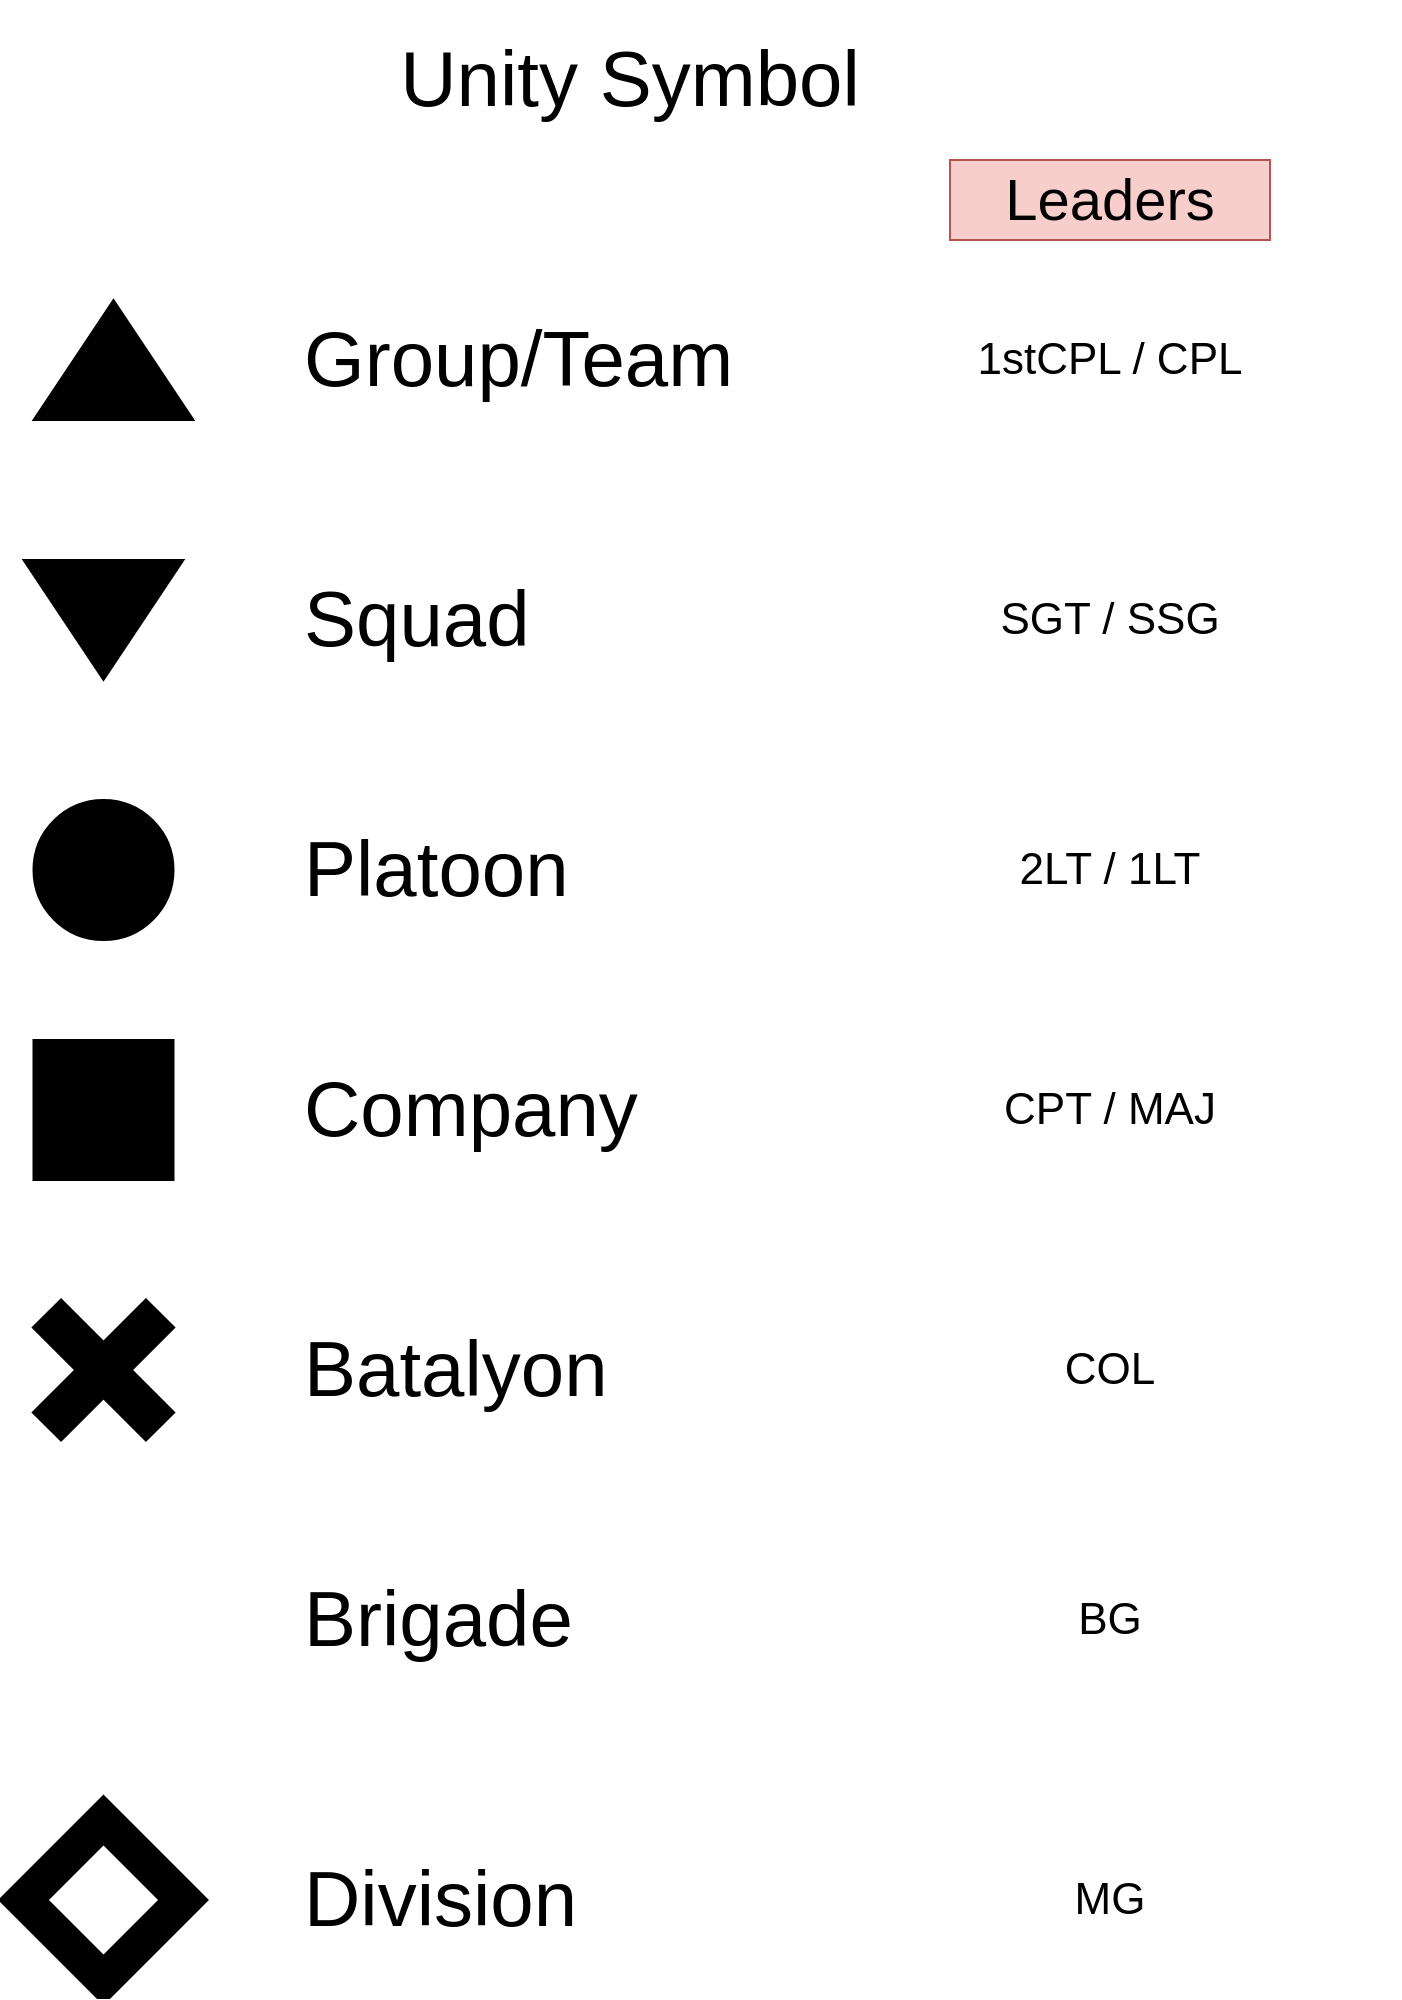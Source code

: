 <mxfile version="14.6.13" type="device"><diagram id="jJarggIUz6Y66CsbUW9i" name="Page-1"><mxGraphModel dx="1704" dy="1008" grid="1" gridSize="10" guides="1" tooltips="1" connect="1" arrows="1" fold="1" page="1" pageScale="1" pageWidth="850" pageHeight="1100" math="0" shadow="0"><root><mxCell id="0"/><mxCell id="1" parent="0"/><mxCell id="T3k8OEskii_s5wLr8jcT-1" value="" style="triangle;whiteSpace=wrap;html=1;rotation=-90;fillColor=#000000;" vertex="1" parent="1"><mxGeometry x="136.75" y="180" width="60" height="80" as="geometry"/></mxCell><mxCell id="T3k8OEskii_s5wLr8jcT-2" value="" style="triangle;whiteSpace=wrap;html=1;rotation=90;fillColor=#000000;" vertex="1" parent="1"><mxGeometry x="131.75" y="310" width="60" height="80" as="geometry"/></mxCell><mxCell id="T3k8OEskii_s5wLr8jcT-3" value="" style="ellipse;whiteSpace=wrap;html=1;aspect=fixed;fillColor=#000000;" vertex="1" parent="1"><mxGeometry x="126.75" y="440" width="70" height="70" as="geometry"/></mxCell><mxCell id="T3k8OEskii_s5wLr8jcT-4" value="" style="whiteSpace=wrap;html=1;aspect=fixed;fillColor=#000000;" vertex="1" parent="1"><mxGeometry x="126.75" y="560" width="70" height="70" as="geometry"/></mxCell><mxCell id="T3k8OEskii_s5wLr8jcT-5" value="" style="shape=image;verticalLabelPosition=bottom;labelBackgroundColor=#ffffff;verticalAlign=top;aspect=fixed;imageAspect=0;image=https://upload.wikimedia.org/wikipedia/commons/b/bf/A_Black_Star.png;" vertex="1" parent="1"><mxGeometry x="110" y="805" width="103.5" height="90" as="geometry"/></mxCell><mxCell id="T3k8OEskii_s5wLr8jcT-6" value="" style="rounded=0;whiteSpace=wrap;html=1;fillColor=#000000;rotation=-45;" vertex="1" parent="1"><mxGeometry x="121.75" y="715" width="80" height="20" as="geometry"/></mxCell><mxCell id="T3k8OEskii_s5wLr8jcT-7" value="" style="rounded=0;whiteSpace=wrap;html=1;fillColor=#000000;rotation=45;" vertex="1" parent="1"><mxGeometry x="121.75" y="715" width="80" height="20" as="geometry"/></mxCell><mxCell id="T3k8OEskii_s5wLr8jcT-10" value="" style="rhombus;whiteSpace=wrap;html=1;fillColor=none;strokeWidth=18;" vertex="1" parent="1"><mxGeometry x="121.75" y="950" width="80" height="80" as="geometry"/></mxCell><mxCell id="T3k8OEskii_s5wLr8jcT-12" value="&lt;font style=&quot;font-size: 39px&quot;&gt;Unity Symbol&lt;/font&gt;" style="text;html=1;strokeColor=none;fillColor=none;align=center;verticalAlign=middle;whiteSpace=wrap;rounded=0;" vertex="1" parent="1"><mxGeometry x="225" y="40" width="400" height="80" as="geometry"/></mxCell><mxCell id="T3k8OEskii_s5wLr8jcT-13" value="&lt;span style=&quot;font-size: 39px&quot;&gt;Group/Team&lt;/span&gt;" style="text;html=1;strokeColor=none;fillColor=none;align=left;verticalAlign=middle;whiteSpace=wrap;rounded=0;" vertex="1" parent="1"><mxGeometry x="260" y="180" width="260" height="80" as="geometry"/></mxCell><mxCell id="T3k8OEskii_s5wLr8jcT-14" value="&lt;span style=&quot;font-size: 39px&quot;&gt;Squad&lt;/span&gt;" style="text;html=1;strokeColor=none;fillColor=none;align=left;verticalAlign=middle;whiteSpace=wrap;rounded=0;" vertex="1" parent="1"><mxGeometry x="260" y="310" width="260" height="80" as="geometry"/></mxCell><mxCell id="T3k8OEskii_s5wLr8jcT-15" value="&lt;span style=&quot;font-size: 39px&quot;&gt;Platoon&lt;/span&gt;" style="text;html=1;strokeColor=none;fillColor=none;align=left;verticalAlign=middle;whiteSpace=wrap;rounded=0;" vertex="1" parent="1"><mxGeometry x="260" y="435" width="260" height="80" as="geometry"/></mxCell><mxCell id="T3k8OEskii_s5wLr8jcT-16" value="&lt;span style=&quot;font-size: 39px&quot;&gt;Company&lt;/span&gt;" style="text;html=1;strokeColor=none;fillColor=none;align=left;verticalAlign=middle;whiteSpace=wrap;rounded=0;" vertex="1" parent="1"><mxGeometry x="260" y="555" width="260" height="80" as="geometry"/></mxCell><mxCell id="T3k8OEskii_s5wLr8jcT-17" value="&lt;span style=&quot;font-size: 39px&quot;&gt;Batalyon&lt;/span&gt;" style="text;html=1;strokeColor=none;fillColor=none;align=left;verticalAlign=middle;whiteSpace=wrap;rounded=0;" vertex="1" parent="1"><mxGeometry x="260" y="685" width="260" height="80" as="geometry"/></mxCell><mxCell id="T3k8OEskii_s5wLr8jcT-18" value="&lt;span style=&quot;font-size: 39px&quot;&gt;Division&lt;/span&gt;" style="text;html=1;strokeColor=none;fillColor=none;align=left;verticalAlign=middle;whiteSpace=wrap;rounded=0;" vertex="1" parent="1"><mxGeometry x="260" y="950" width="260" height="80" as="geometry"/></mxCell><mxCell id="T3k8OEskii_s5wLr8jcT-19" value="&lt;span style=&quot;font-size: 39px&quot;&gt;Brigade&lt;/span&gt;" style="text;html=1;strokeColor=none;fillColor=none;align=left;verticalAlign=middle;whiteSpace=wrap;rounded=0;" vertex="1" parent="1"><mxGeometry x="260" y="810" width="260" height="80" as="geometry"/></mxCell><mxCell id="T3k8OEskii_s5wLr8jcT-20" value="&lt;font style=&quot;font-size: 29px&quot;&gt;Leaders&lt;/font&gt;" style="text;html=1;strokeColor=#b85450;fillColor=#f8cecc;align=center;verticalAlign=middle;whiteSpace=wrap;rounded=0;" vertex="1" parent="1"><mxGeometry x="585" y="120" width="160" height="40" as="geometry"/></mxCell><mxCell id="T3k8OEskii_s5wLr8jcT-21" value="&lt;span style=&quot;font-size: 22px&quot;&gt;1stCPL / CPL&lt;/span&gt;&lt;span style=&quot;color: rgba(0 , 0 , 0 , 0) ; font-family: monospace ; font-size: 0px&quot;&gt;%3CmxGraphModel%3E%3Croot%3E%3CmxCell%20id%3D%220%22%2F%3E%3CmxCell%20id%3D%221%22%20parent%3D%220%22%2F%3E%3CmxCell%20id%3D%222%22%20value%3D%22%26lt%3Bfont%20style%3D%26quot%3Bfont-size%3A%2039px%26quot%3B%26gt%3BUnity%20Symbol%26lt%3B%2Ffont%26gt%3B%22%20style%3D%22text%3Bhtml%3D1%3BstrokeColor%3Dnone%3BfillColor%3Dnone%3Balign%3Dcenter%3BverticalAlign%3Dmiddle%3BwhiteSpace%3Dwrap%3Brounded%3D0%3B%22%20vertex%3D%221%22%20parent%3D%221%22%3E%3CmxGeometry%20x%3D%22225%22%20y%3D%2240%22%20width%3D%22400%22%20height%3D%2280%22%20as%3D%22geometry%22%2F%3E%3C%2FmxCell%3E%3C%2Froot%3E%3C%2FmxGraphModel%3E&lt;/span&gt;" style="text;html=1;strokeColor=none;fillColor=none;align=center;verticalAlign=middle;whiteSpace=wrap;rounded=0;" vertex="1" parent="1"><mxGeometry x="520" y="200" width="290" height="40" as="geometry"/></mxCell><mxCell id="T3k8OEskii_s5wLr8jcT-22" value="&lt;span style=&quot;font-size: 22px&quot;&gt;SGT / SSG&lt;/span&gt;" style="text;html=1;strokeColor=none;fillColor=none;align=center;verticalAlign=middle;whiteSpace=wrap;rounded=0;" vertex="1" parent="1"><mxGeometry x="520" y="330" width="290" height="40" as="geometry"/></mxCell><mxCell id="T3k8OEskii_s5wLr8jcT-23" value="&lt;span style=&quot;font-size: 22px&quot;&gt;2LT / 1LT&lt;/span&gt;" style="text;html=1;strokeColor=none;fillColor=none;align=center;verticalAlign=middle;whiteSpace=wrap;rounded=0;" vertex="1" parent="1"><mxGeometry x="520" y="455" width="290" height="40" as="geometry"/></mxCell><mxCell id="T3k8OEskii_s5wLr8jcT-24" value="&lt;span style=&quot;font-size: 22px&quot;&gt;CPT / MAJ&lt;/span&gt;" style="text;html=1;strokeColor=none;fillColor=none;align=center;verticalAlign=middle;whiteSpace=wrap;rounded=0;" vertex="1" parent="1"><mxGeometry x="520" y="575" width="290" height="40" as="geometry"/></mxCell><mxCell id="T3k8OEskii_s5wLr8jcT-25" value="&lt;span style=&quot;font-size: 22px&quot;&gt;COL&lt;/span&gt;" style="text;html=1;strokeColor=none;fillColor=none;align=center;verticalAlign=middle;whiteSpace=wrap;rounded=0;" vertex="1" parent="1"><mxGeometry x="520" y="705" width="290" height="40" as="geometry"/></mxCell><mxCell id="T3k8OEskii_s5wLr8jcT-26" value="&lt;span style=&quot;font-size: 22px&quot;&gt;BG&lt;/span&gt;" style="text;html=1;strokeColor=none;fillColor=none;align=center;verticalAlign=middle;whiteSpace=wrap;rounded=0;" vertex="1" parent="1"><mxGeometry x="520" y="830" width="290" height="40" as="geometry"/></mxCell><mxCell id="T3k8OEskii_s5wLr8jcT-27" value="&lt;span style=&quot;font-size: 22px&quot;&gt;MG&lt;/span&gt;" style="text;html=1;strokeColor=none;fillColor=none;align=center;verticalAlign=middle;whiteSpace=wrap;rounded=0;" vertex="1" parent="1"><mxGeometry x="520" y="970" width="290" height="40" as="geometry"/></mxCell></root></mxGraphModel></diagram></mxfile>